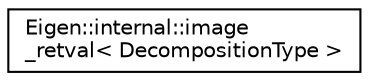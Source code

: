 digraph "Graphical Class Hierarchy"
{
  edge [fontname="Helvetica",fontsize="10",labelfontname="Helvetica",labelfontsize="10"];
  node [fontname="Helvetica",fontsize="10",shape=record];
  rankdir="LR";
  Node1 [label="Eigen::internal::image\l_retval\< DecompositionType \>",height=0.2,width=0.4,color="black", fillcolor="white", style="filled",URL="$struct_eigen_1_1internal_1_1image__retval.html"];
}
